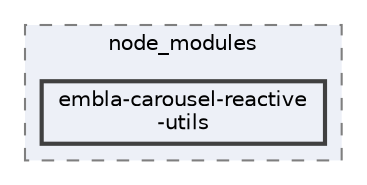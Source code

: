 digraph "C:/Users/arisc/OneDrive/Documents/GitHub/FINAL/EcoEats-Project/node_modules/embla-carousel-reactive-utils"
{
 // LATEX_PDF_SIZE
  bgcolor="transparent";
  edge [fontname=Helvetica,fontsize=10,labelfontname=Helvetica,labelfontsize=10];
  node [fontname=Helvetica,fontsize=10,shape=box,height=0.2,width=0.4];
  compound=true
  subgraph clusterdir_5091f2b68170d33f954320199e2fed0a {
    graph [ bgcolor="#edf0f7", pencolor="grey50", label="node_modules", fontname=Helvetica,fontsize=10 style="filled,dashed", URL="dir_5091f2b68170d33f954320199e2fed0a.html",tooltip=""]
  dir_3b493d8d24dbdd18885914a2630d9286 [label="embla-carousel-reactive\l-utils", fillcolor="#edf0f7", color="grey25", style="filled,bold", URL="dir_3b493d8d24dbdd18885914a2630d9286.html",tooltip=""];
  }
}
